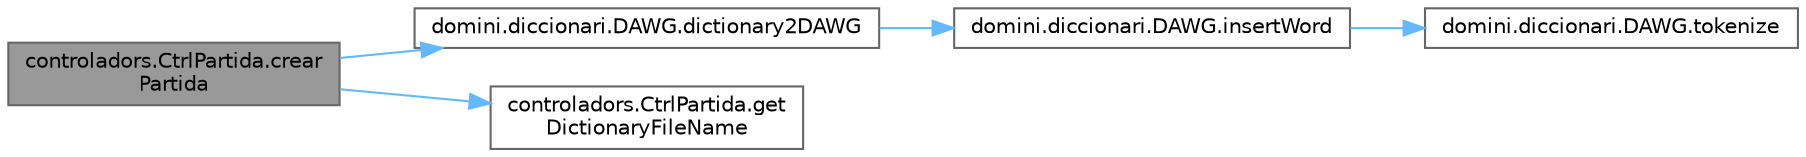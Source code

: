 digraph "controladors.CtrlPartida.crearPartida"
{
 // INTERACTIVE_SVG=YES
 // LATEX_PDF_SIZE
  bgcolor="transparent";
  edge [fontname=Helvetica,fontsize=10,labelfontname=Helvetica,labelfontsize=10];
  node [fontname=Helvetica,fontsize=10,shape=box,height=0.2,width=0.4];
  rankdir="LR";
  Node1 [id="Node000001",label="controladors.CtrlPartida.crear\lPartida",height=0.2,width=0.4,color="gray40", fillcolor="grey60", style="filled", fontcolor="black",tooltip="Crea una nova partida."];
  Node1 -> Node2 [id="edge1_Node000001_Node000002",color="steelblue1",style="solid",tooltip=" "];
  Node2 [id="Node000002",label="domini.diccionari.DAWG.dictionary2DAWG",height=0.2,width=0.4,color="grey40", fillcolor="white", style="filled",URL="$classdomini_1_1diccionari_1_1_d_a_w_g.html#a0e940935fc1a6e9b34df72a5f2a78c85",tooltip="Genera un DAWG a partir d'un fitxer amb un format específic."];
  Node2 -> Node3 [id="edge2_Node000002_Node000003",color="steelblue1",style="solid",tooltip=" "];
  Node3 [id="Node000003",label="domini.diccionari.DAWG.insertWord",height=0.2,width=0.4,color="grey40", fillcolor="white", style="filled",URL="$classdomini_1_1diccionari_1_1_d_a_w_g.html#a4556b78b36bb9abd60c62c0c67b65c94",tooltip="Modifica el DAWG perquè reconegui la paraula d'entrada com a pertanyent al lèxic."];
  Node3 -> Node4 [id="edge3_Node000003_Node000004",color="steelblue1",style="solid",tooltip=" "];
  Node4 [id="Node000004",label="domini.diccionari.DAWG.tokenize",height=0.2,width=0.4,color="grey40", fillcolor="white", style="filled",URL="$classdomini_1_1diccionari_1_1_d_a_w_g.html#ad5db7cc629d77068e51ccae18f9bfebd",tooltip="Genera una llista amb les lletres i dígrafs de la paraula paràmetre."];
  Node1 -> Node5 [id="edge4_Node000001_Node000005",color="steelblue1",style="solid",tooltip=" "];
  Node5 [id="Node000005",label="controladors.CtrlPartida.get\lDictionaryFileName",height=0.2,width=0.4,color="grey40", fillcolor="white", style="filled",URL="$classcontroladors_1_1_ctrl_partida.html#a3f08b463362f9364a6e5d04cc8de0dc2",tooltip="Obté el nom del fitxer del diccionari segons l'idioma."];
}
